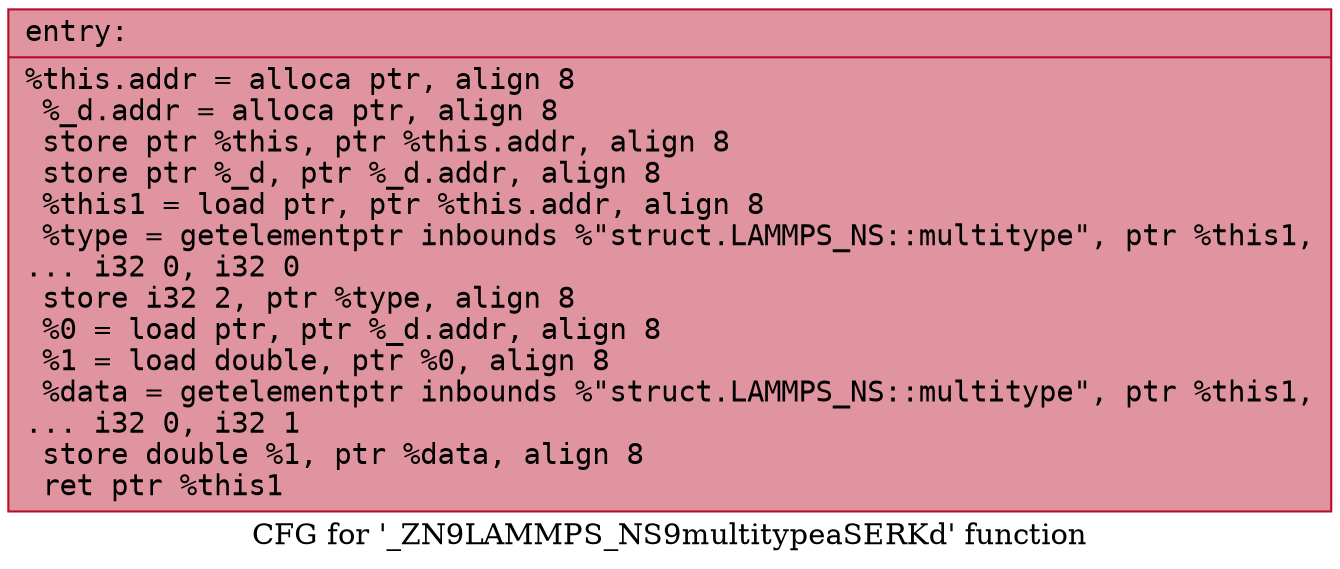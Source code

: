 digraph "CFG for '_ZN9LAMMPS_NS9multitypeaSERKd' function" {
	label="CFG for '_ZN9LAMMPS_NS9multitypeaSERKd' function";

	Node0x55bd403cee40 [shape=record,color="#b70d28ff", style=filled, fillcolor="#b70d2870" fontname="Courier",label="{entry:\l|  %this.addr = alloca ptr, align 8\l  %_d.addr = alloca ptr, align 8\l  store ptr %this, ptr %this.addr, align 8\l  store ptr %_d, ptr %_d.addr, align 8\l  %this1 = load ptr, ptr %this.addr, align 8\l  %type = getelementptr inbounds %\"struct.LAMMPS_NS::multitype\", ptr %this1,\l... i32 0, i32 0\l  store i32 2, ptr %type, align 8\l  %0 = load ptr, ptr %_d.addr, align 8\l  %1 = load double, ptr %0, align 8\l  %data = getelementptr inbounds %\"struct.LAMMPS_NS::multitype\", ptr %this1,\l... i32 0, i32 1\l  store double %1, ptr %data, align 8\l  ret ptr %this1\l}"];
}
